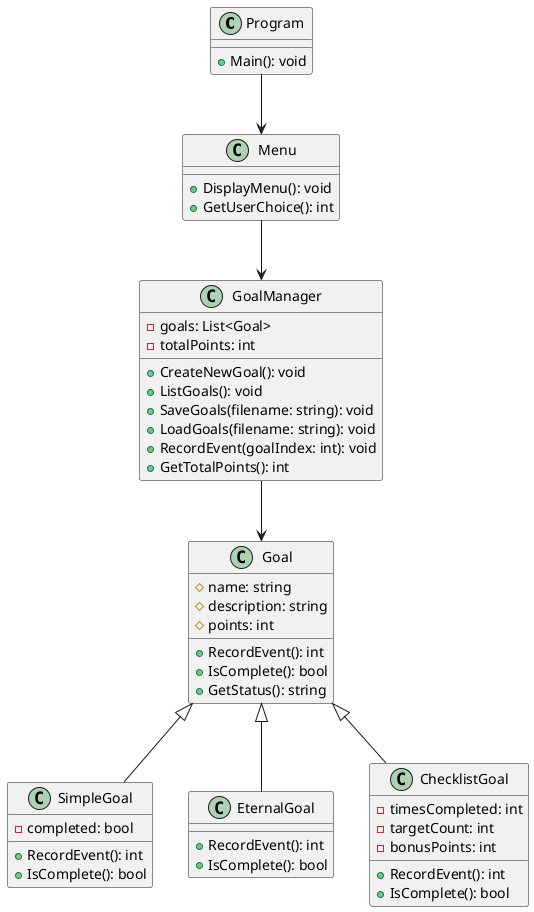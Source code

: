 @startuml eternal
class Program {
    + Main(): void
}

class Menu {
    + DisplayMenu(): void
    + GetUserChoice(): int
}

class Goal {
    # name: string
    # description: string
    # points: int
    + RecordEvent(): int
    + IsComplete(): bool
    + GetStatus(): string
}

class SimpleGoal {
    - completed: bool
    + RecordEvent(): int
    + IsComplete(): bool
}

class EternalGoal {
    + RecordEvent(): int
    + IsComplete(): bool
}

class ChecklistGoal {
    - timesCompleted: int
    - targetCount: int
    - bonusPoints: int
    + RecordEvent(): int
    + IsComplete(): bool
}

class GoalManager {
    - goals: List<Goal>
    - totalPoints: int
    + CreateNewGoal(): void
    + ListGoals(): void
    + SaveGoals(filename: string): void
    + LoadGoals(filename: string): void
    + RecordEvent(goalIndex: int): void
    + GetTotalPoints(): int
}

Program --> Menu
Menu --> GoalManager
Goal <|-- SimpleGoal
Goal <|-- EternalGoal
Goal <|-- ChecklistGoal
GoalManager --> Goal
@enduml